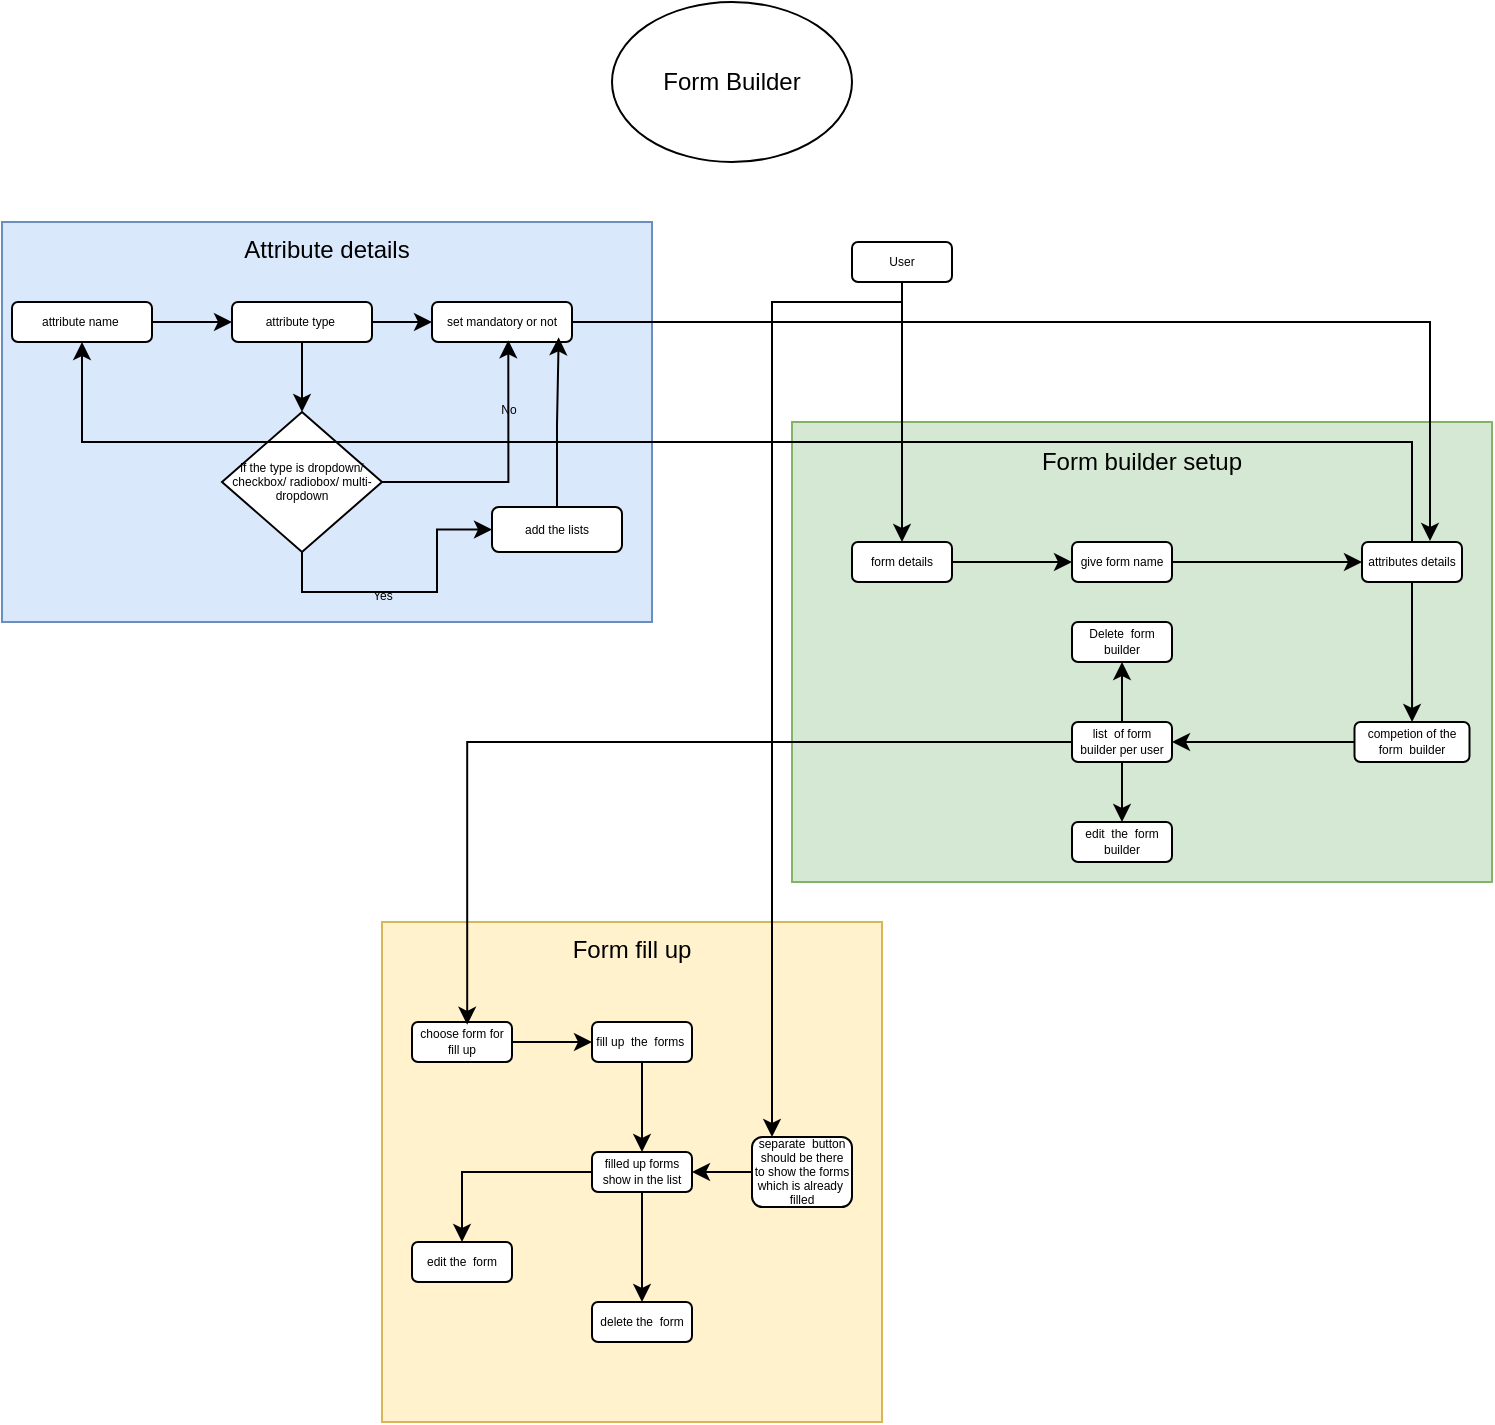<mxfile version="28.2.5">
  <diagram name="Page-1" id="bBWssCYQKV8u0Wlv-TYi">
    <mxGraphModel dx="713" dy="393" grid="1" gridSize="10" guides="1" tooltips="1" connect="1" arrows="1" fold="1" page="1" pageScale="1" pageWidth="1169" pageHeight="827" math="0" shadow="0">
      <root>
        <mxCell id="0" />
        <mxCell id="1" parent="0" />
        <mxCell id="W60ieymdNVmd6q6p_RgB-21" value="Attribute details" style="rounded=0;whiteSpace=wrap;html=1;verticalAlign=top;fillColor=#dae8fc;strokeColor=#6c8ebf;" parent="1" vertex="1">
          <mxGeometry x="15" y="120" width="325" height="200" as="geometry" />
        </mxCell>
        <mxCell id="W60ieymdNVmd6q6p_RgB-22" value="" style="edgeStyle=orthogonalEdgeStyle;rounded=0;orthogonalLoop=1;jettySize=auto;html=1;" parent="1" source="W60ieymdNVmd6q6p_RgB-23" target="W60ieymdNVmd6q6p_RgB-25" edge="1">
          <mxGeometry relative="1" as="geometry" />
        </mxCell>
        <mxCell id="W60ieymdNVmd6q6p_RgB-23" value="attribute name&lt;span style=&quot;white-space: pre;&quot;&gt;&#x9;&lt;/span&gt;" style="rounded=1;whiteSpace=wrap;html=1;fontSize=6;" parent="1" vertex="1">
          <mxGeometry x="20" y="160" width="70" height="20" as="geometry" />
        </mxCell>
        <mxCell id="W60ieymdNVmd6q6p_RgB-24" value="" style="edgeStyle=orthogonalEdgeStyle;rounded=0;orthogonalLoop=1;jettySize=auto;html=1;" parent="1" source="W60ieymdNVmd6q6p_RgB-25" target="W60ieymdNVmd6q6p_RgB-26" edge="1">
          <mxGeometry relative="1" as="geometry" />
        </mxCell>
        <mxCell id="W60ieymdNVmd6q6p_RgB-31" style="edgeStyle=orthogonalEdgeStyle;rounded=0;orthogonalLoop=1;jettySize=auto;html=1;entryX=0.5;entryY=0;entryDx=0;entryDy=0;" parent="1" source="W60ieymdNVmd6q6p_RgB-25" target="W60ieymdNVmd6q6p_RgB-28" edge="1">
          <mxGeometry relative="1" as="geometry" />
        </mxCell>
        <mxCell id="W60ieymdNVmd6q6p_RgB-25" value="attribute type&amp;nbsp;" style="rounded=1;whiteSpace=wrap;html=1;fontSize=6;" parent="1" vertex="1">
          <mxGeometry x="130" y="160" width="70" height="20" as="geometry" />
        </mxCell>
        <mxCell id="W60ieymdNVmd6q6p_RgB-26" value="set mandatory or not" style="rounded=1;whiteSpace=wrap;html=1;fontSize=6;" parent="1" vertex="1">
          <mxGeometry x="230" y="160" width="70" height="20" as="geometry" />
        </mxCell>
        <mxCell id="W60ieymdNVmd6q6p_RgB-33" value="" style="edgeStyle=orthogonalEdgeStyle;rounded=0;orthogonalLoop=1;jettySize=auto;html=1;exitX=0.5;exitY=1;exitDx=0;exitDy=0;labelBackgroundColor=none;" parent="1" source="W60ieymdNVmd6q6p_RgB-28" target="W60ieymdNVmd6q6p_RgB-32" edge="1">
          <mxGeometry relative="1" as="geometry" />
        </mxCell>
        <mxCell id="W60ieymdNVmd6q6p_RgB-34" value="&lt;span style=&quot;font-size: 6px;&quot;&gt;Yes&lt;/span&gt;" style="edgeLabel;html=1;align=center;verticalAlign=middle;resizable=0;points=[];labelBackgroundColor=none;" parent="W60ieymdNVmd6q6p_RgB-33" vertex="1" connectable="0">
          <mxGeometry x="-0.237" relative="1" as="geometry">
            <mxPoint x="4" as="offset" />
          </mxGeometry>
        </mxCell>
        <mxCell id="W60ieymdNVmd6q6p_RgB-28" value="if the type is dropdown/ checkbox/ radiobox/ multi-dropdown" style="rhombus;whiteSpace=wrap;html=1;fontSize=6;" parent="1" vertex="1">
          <mxGeometry x="125" y="215" width="80" height="70" as="geometry" />
        </mxCell>
        <mxCell id="W60ieymdNVmd6q6p_RgB-32" value="add the lists" style="rounded=1;whiteSpace=wrap;html=1;fontSize=6;" parent="1" vertex="1">
          <mxGeometry x="260" y="262.5" width="65" height="22.5" as="geometry" />
        </mxCell>
        <mxCell id="W60ieymdNVmd6q6p_RgB-37" style="edgeStyle=orthogonalEdgeStyle;rounded=0;orthogonalLoop=1;jettySize=auto;html=1;entryX=0.545;entryY=0.958;entryDx=0;entryDy=0;entryPerimeter=0;" parent="1" source="W60ieymdNVmd6q6p_RgB-28" target="W60ieymdNVmd6q6p_RgB-26" edge="1">
          <mxGeometry relative="1" as="geometry" />
        </mxCell>
        <mxCell id="W60ieymdNVmd6q6p_RgB-38" value="&lt;font style=&quot;font-size: 6px;&quot;&gt;No&lt;/font&gt;" style="edgeLabel;html=1;align=center;verticalAlign=middle;resizable=0;points=[];labelBackgroundColor=none;" parent="W60ieymdNVmd6q6p_RgB-37" vertex="1" connectable="0">
          <mxGeometry x="0.516" relative="1" as="geometry">
            <mxPoint as="offset" />
          </mxGeometry>
        </mxCell>
        <mxCell id="W60ieymdNVmd6q6p_RgB-42" value="&lt;p&gt;&lt;font style=&quot;font-size: 12px;&quot;&gt;Form builder setup&lt;/font&gt;&lt;/p&gt;" style="rounded=0;whiteSpace=wrap;html=1;verticalAlign=top;labelBackgroundColor=none;fillColor=#d5e8d4;strokeColor=#82b366;align=center;fontSize=6;" parent="1" vertex="1">
          <mxGeometry x="410" y="220" width="350" height="230" as="geometry" />
        </mxCell>
        <mxCell id="W60ieymdNVmd6q6p_RgB-43" value="" style="edgeStyle=orthogonalEdgeStyle;rounded=0;orthogonalLoop=1;jettySize=auto;html=1;" parent="1" source="W60ieymdNVmd6q6p_RgB-44" target="W60ieymdNVmd6q6p_RgB-46" edge="1">
          <mxGeometry relative="1" as="geometry" />
        </mxCell>
        <mxCell id="W60ieymdNVmd6q6p_RgB-44" value="&lt;h6&gt;&lt;font style=&quot;font-size: 6px; font-weight: normal;&quot;&gt;form details&lt;/font&gt;&lt;/h6&gt;" style="rounded=1;whiteSpace=wrap;html=1;fontSize=6;" parent="1" vertex="1">
          <mxGeometry x="440" y="280" width="50" height="20" as="geometry" />
        </mxCell>
        <mxCell id="W60ieymdNVmd6q6p_RgB-45" value="" style="edgeStyle=orthogonalEdgeStyle;rounded=0;orthogonalLoop=1;jettySize=auto;html=1;" parent="1" source="W60ieymdNVmd6q6p_RgB-46" target="W60ieymdNVmd6q6p_RgB-48" edge="1">
          <mxGeometry relative="1" as="geometry" />
        </mxCell>
        <mxCell id="W60ieymdNVmd6q6p_RgB-46" value="&lt;h6&gt;&lt;font&gt;&lt;span style=&quot;font-weight: normal;&quot;&gt;&lt;font style=&quot;font-size: 6px;&quot;&gt;give form name&lt;/font&gt;&lt;/span&gt;&lt;br&gt;&lt;/font&gt;&lt;/h6&gt;" style="rounded=1;whiteSpace=wrap;html=1;fontSize=6;" parent="1" vertex="1">
          <mxGeometry x="550" y="280" width="50" height="20" as="geometry" />
        </mxCell>
        <mxCell id="W60ieymdNVmd6q6p_RgB-47" value="" style="edgeStyle=orthogonalEdgeStyle;rounded=0;orthogonalLoop=1;jettySize=auto;html=1;" parent="1" source="W60ieymdNVmd6q6p_RgB-48" target="W60ieymdNVmd6q6p_RgB-49" edge="1">
          <mxGeometry relative="1" as="geometry" />
        </mxCell>
        <mxCell id="W60ieymdNVmd6q6p_RgB-94" style="edgeStyle=orthogonalEdgeStyle;rounded=0;orthogonalLoop=1;jettySize=auto;html=1;exitX=0.5;exitY=0;exitDx=0;exitDy=0;" parent="1" source="W60ieymdNVmd6q6p_RgB-48" target="W60ieymdNVmd6q6p_RgB-23" edge="1">
          <mxGeometry relative="1" as="geometry" />
        </mxCell>
        <mxCell id="W60ieymdNVmd6q6p_RgB-48" value="&lt;h6&gt;&lt;font&gt;&lt;span style=&quot;font-weight: normal;&quot;&gt;&lt;font style=&quot;font-size: 6px;&quot;&gt;attributes details&lt;/font&gt;&lt;/span&gt;&lt;br&gt;&lt;/font&gt;&lt;/h6&gt;" style="rounded=1;whiteSpace=wrap;html=1;fontSize=6;" parent="1" vertex="1">
          <mxGeometry x="695" y="280" width="50" height="20" as="geometry" />
        </mxCell>
        <mxCell id="W60ieymdNVmd6q6p_RgB-101" style="edgeStyle=orthogonalEdgeStyle;rounded=0;orthogonalLoop=1;jettySize=auto;html=1;entryX=1;entryY=0.5;entryDx=0;entryDy=0;" parent="1" source="W60ieymdNVmd6q6p_RgB-49" target="W60ieymdNVmd6q6p_RgB-52" edge="1">
          <mxGeometry relative="1" as="geometry" />
        </mxCell>
        <mxCell id="W60ieymdNVmd6q6p_RgB-49" value="&lt;h6&gt;&lt;font style=&quot;font-size: 6px; font-weight: normal;&quot;&gt;competion of the form&amp;nbsp; builder&lt;/font&gt;&lt;/h6&gt;" style="rounded=1;whiteSpace=wrap;html=1;fontSize=6;" parent="1" vertex="1">
          <mxGeometry x="691.25" y="370" width="57.5" height="20" as="geometry" />
        </mxCell>
        <mxCell id="W60ieymdNVmd6q6p_RgB-65" value="" style="edgeStyle=orthogonalEdgeStyle;rounded=0;orthogonalLoop=1;jettySize=auto;html=1;" parent="1" source="W60ieymdNVmd6q6p_RgB-52" target="W60ieymdNVmd6q6p_RgB-64" edge="1">
          <mxGeometry relative="1" as="geometry" />
        </mxCell>
        <mxCell id="W60ieymdNVmd6q6p_RgB-102" value="" style="edgeStyle=orthogonalEdgeStyle;rounded=0;orthogonalLoop=1;jettySize=auto;html=1;entryX=0.5;entryY=1;entryDx=0;entryDy=0;" parent="1" source="W60ieymdNVmd6q6p_RgB-52" target="W60ieymdNVmd6q6p_RgB-72" edge="1">
          <mxGeometry relative="1" as="geometry" />
        </mxCell>
        <mxCell id="W60ieymdNVmd6q6p_RgB-52" value="&lt;h6&gt;&lt;font style=&quot;font-weight: normal; font-size: 6px;&quot;&gt;list&amp;nbsp; of form builder per user&lt;/font&gt;&lt;/h6&gt;" style="rounded=1;whiteSpace=wrap;html=1;fontSize=6;" parent="1" vertex="1">
          <mxGeometry x="550" y="370" width="50" height="20" as="geometry" />
        </mxCell>
        <mxCell id="W60ieymdNVmd6q6p_RgB-64" value="&lt;h6&gt;&lt;font style=&quot;font-weight: normal; font-size: 6px;&quot;&gt;edit&amp;nbsp; the&amp;nbsp; form builder&lt;/font&gt;&lt;/h6&gt;" style="rounded=1;whiteSpace=wrap;html=1;fontSize=6;" parent="1" vertex="1">
          <mxGeometry x="550" y="420" width="50" height="20" as="geometry" />
        </mxCell>
        <mxCell id="W60ieymdNVmd6q6p_RgB-72" value="&lt;h6&gt;&lt;font style=&quot;font-size: 6px; font-weight: normal;&quot;&gt;Delete&amp;nbsp; form builder&lt;/font&gt;&lt;/h6&gt;" style="rounded=1;whiteSpace=wrap;html=1;fontSize=6;" parent="1" vertex="1">
          <mxGeometry x="550" y="320" width="50" height="20" as="geometry" />
        </mxCell>
        <mxCell id="W60ieymdNVmd6q6p_RgB-81" value="&lt;font style=&quot;font-size: 12px;&quot;&gt;Form fill up&lt;/font&gt;" style="whiteSpace=wrap;html=1;aspect=fixed;verticalAlign=top;fontSize=6;fillColor=#fff2cc;strokeColor=#d6b656;" parent="1" vertex="1">
          <mxGeometry x="205" y="470" width="250" height="250" as="geometry" />
        </mxCell>
        <mxCell id="W60ieymdNVmd6q6p_RgB-82" value="" style="edgeStyle=orthogonalEdgeStyle;rounded=0;orthogonalLoop=1;jettySize=auto;html=1;" parent="1" source="W60ieymdNVmd6q6p_RgB-83" target="W60ieymdNVmd6q6p_RgB-85" edge="1">
          <mxGeometry relative="1" as="geometry" />
        </mxCell>
        <mxCell id="W60ieymdNVmd6q6p_RgB-83" value="&lt;h6&gt;&lt;font style=&quot;font-weight: normal; font-size: 6px;&quot;&gt;choose form for fill up&lt;/font&gt;&lt;/h6&gt;" style="rounded=1;whiteSpace=wrap;html=1;fontSize=6;" parent="1" vertex="1">
          <mxGeometry x="220" y="520" width="50" height="20" as="geometry" />
        </mxCell>
        <mxCell id="W60ieymdNVmd6q6p_RgB-84" value="" style="edgeStyle=orthogonalEdgeStyle;rounded=0;orthogonalLoop=1;jettySize=auto;html=1;" parent="1" source="W60ieymdNVmd6q6p_RgB-85" target="W60ieymdNVmd6q6p_RgB-86" edge="1">
          <mxGeometry relative="1" as="geometry" />
        </mxCell>
        <mxCell id="W60ieymdNVmd6q6p_RgB-85" value="&lt;h6&gt;&lt;font style=&quot;font-weight: normal; font-size: 6px;&quot;&gt;fill up&amp;nbsp; the&amp;nbsp; forms&amp;nbsp;&lt;/font&gt;&lt;/h6&gt;" style="rounded=1;whiteSpace=wrap;html=1;fontSize=6;" parent="1" vertex="1">
          <mxGeometry x="310" y="520" width="50" height="20" as="geometry" />
        </mxCell>
        <mxCell id="W60ieymdNVmd6q6p_RgB-96" value="" style="edgeStyle=orthogonalEdgeStyle;rounded=0;orthogonalLoop=1;jettySize=auto;html=1;" parent="1" source="W60ieymdNVmd6q6p_RgB-86" target="W60ieymdNVmd6q6p_RgB-95" edge="1">
          <mxGeometry relative="1" as="geometry" />
        </mxCell>
        <mxCell id="W60ieymdNVmd6q6p_RgB-98" value="" style="edgeStyle=orthogonalEdgeStyle;rounded=0;orthogonalLoop=1;jettySize=auto;html=1;" parent="1" source="W60ieymdNVmd6q6p_RgB-86" target="W60ieymdNVmd6q6p_RgB-97" edge="1">
          <mxGeometry relative="1" as="geometry" />
        </mxCell>
        <mxCell id="W60ieymdNVmd6q6p_RgB-86" value="&lt;h6&gt;&lt;font style=&quot;font-weight: normal; font-size: 6px;&quot;&gt;filled up forms show in the list&lt;/font&gt;&lt;/h6&gt;" style="rounded=1;whiteSpace=wrap;html=1;fontSize=6;" parent="1" vertex="1">
          <mxGeometry x="310" y="585" width="50" height="20" as="geometry" />
        </mxCell>
        <mxCell id="W60ieymdNVmd6q6p_RgB-99" style="edgeStyle=orthogonalEdgeStyle;rounded=0;orthogonalLoop=1;jettySize=auto;html=1;" parent="1" source="W60ieymdNVmd6q6p_RgB-87" target="W60ieymdNVmd6q6p_RgB-86" edge="1">
          <mxGeometry relative="1" as="geometry" />
        </mxCell>
        <mxCell id="W60ieymdNVmd6q6p_RgB-87" value="&lt;h6&gt;&lt;font style=&quot;font-weight: normal; font-size: 6px;&quot;&gt;separate&amp;nbsp; button should be there to show the forms which is already&amp;nbsp; filled&lt;/font&gt;&lt;/h6&gt;" style="rounded=1;whiteSpace=wrap;html=1;fontSize=6;" parent="1" vertex="1">
          <mxGeometry x="390" y="577.5" width="50" height="35" as="geometry" />
        </mxCell>
        <mxCell id="W60ieymdNVmd6q6p_RgB-90" style="edgeStyle=orthogonalEdgeStyle;rounded=0;orthogonalLoop=1;jettySize=auto;html=1;entryX=0.552;entryY=0.069;entryDx=0;entryDy=0;entryPerimeter=0;" parent="1" source="W60ieymdNVmd6q6p_RgB-52" target="W60ieymdNVmd6q6p_RgB-83" edge="1">
          <mxGeometry relative="1" as="geometry" />
        </mxCell>
        <mxCell id="W60ieymdNVmd6q6p_RgB-95" value="&lt;h6&gt;&lt;font style=&quot;font-weight: normal; font-size: 6px;&quot;&gt;edit the&amp;nbsp; form&lt;/font&gt;&lt;/h6&gt;" style="rounded=1;whiteSpace=wrap;html=1;fontSize=6;" parent="1" vertex="1">
          <mxGeometry x="220" y="630" width="50" height="20" as="geometry" />
        </mxCell>
        <mxCell id="W60ieymdNVmd6q6p_RgB-97" value="&lt;h6&gt;&lt;font style=&quot;font-weight: normal; font-size: 6px;&quot;&gt;delete the&amp;nbsp; form&lt;/font&gt;&lt;/h6&gt;" style="rounded=1;whiteSpace=wrap;html=1;fontSize=6;" parent="1" vertex="1">
          <mxGeometry x="310" y="660" width="50" height="20" as="geometry" />
        </mxCell>
        <mxCell id="W60ieymdNVmd6q6p_RgB-107" style="edgeStyle=orthogonalEdgeStyle;rounded=0;orthogonalLoop=1;jettySize=auto;html=1;entryX=0.905;entryY=0.883;entryDx=0;entryDy=0;entryPerimeter=0;" parent="1" source="W60ieymdNVmd6q6p_RgB-32" target="W60ieymdNVmd6q6p_RgB-26" edge="1">
          <mxGeometry relative="1" as="geometry" />
        </mxCell>
        <mxCell id="W60ieymdNVmd6q6p_RgB-108" value="Form Builder" style="ellipse;whiteSpace=wrap;html=1;" parent="1" vertex="1">
          <mxGeometry x="320" y="10" width="120" height="80" as="geometry" />
        </mxCell>
        <mxCell id="f13-nhplJJ8n40rOG4sR-2" style="edgeStyle=orthogonalEdgeStyle;rounded=0;orthogonalLoop=1;jettySize=auto;html=1;entryX=0.5;entryY=0;entryDx=0;entryDy=0;" edge="1" parent="1" source="f13-nhplJJ8n40rOG4sR-1" target="W60ieymdNVmd6q6p_RgB-44">
          <mxGeometry relative="1" as="geometry" />
        </mxCell>
        <mxCell id="f13-nhplJJ8n40rOG4sR-3" style="edgeStyle=orthogonalEdgeStyle;rounded=0;orthogonalLoop=1;jettySize=auto;html=1;" edge="1" parent="1" source="f13-nhplJJ8n40rOG4sR-1" target="W60ieymdNVmd6q6p_RgB-87">
          <mxGeometry relative="1" as="geometry">
            <Array as="points">
              <mxPoint x="400" y="160" />
            </Array>
          </mxGeometry>
        </mxCell>
        <mxCell id="f13-nhplJJ8n40rOG4sR-1" value="&lt;h6&gt;&lt;font style=&quot;font-size: 6px; font-weight: normal;&quot;&gt;User&lt;/font&gt;&lt;/h6&gt;" style="rounded=1;whiteSpace=wrap;html=1;fontSize=6;" vertex="1" parent="1">
          <mxGeometry x="440" y="130" width="50" height="20" as="geometry" />
        </mxCell>
        <mxCell id="f13-nhplJJ8n40rOG4sR-6" style="edgeStyle=orthogonalEdgeStyle;rounded=0;orthogonalLoop=1;jettySize=auto;html=1;entryX=0.68;entryY=-0.025;entryDx=0;entryDy=0;entryPerimeter=0;" edge="1" parent="1" source="W60ieymdNVmd6q6p_RgB-26" target="W60ieymdNVmd6q6p_RgB-48">
          <mxGeometry relative="1" as="geometry" />
        </mxCell>
      </root>
    </mxGraphModel>
  </diagram>
</mxfile>
